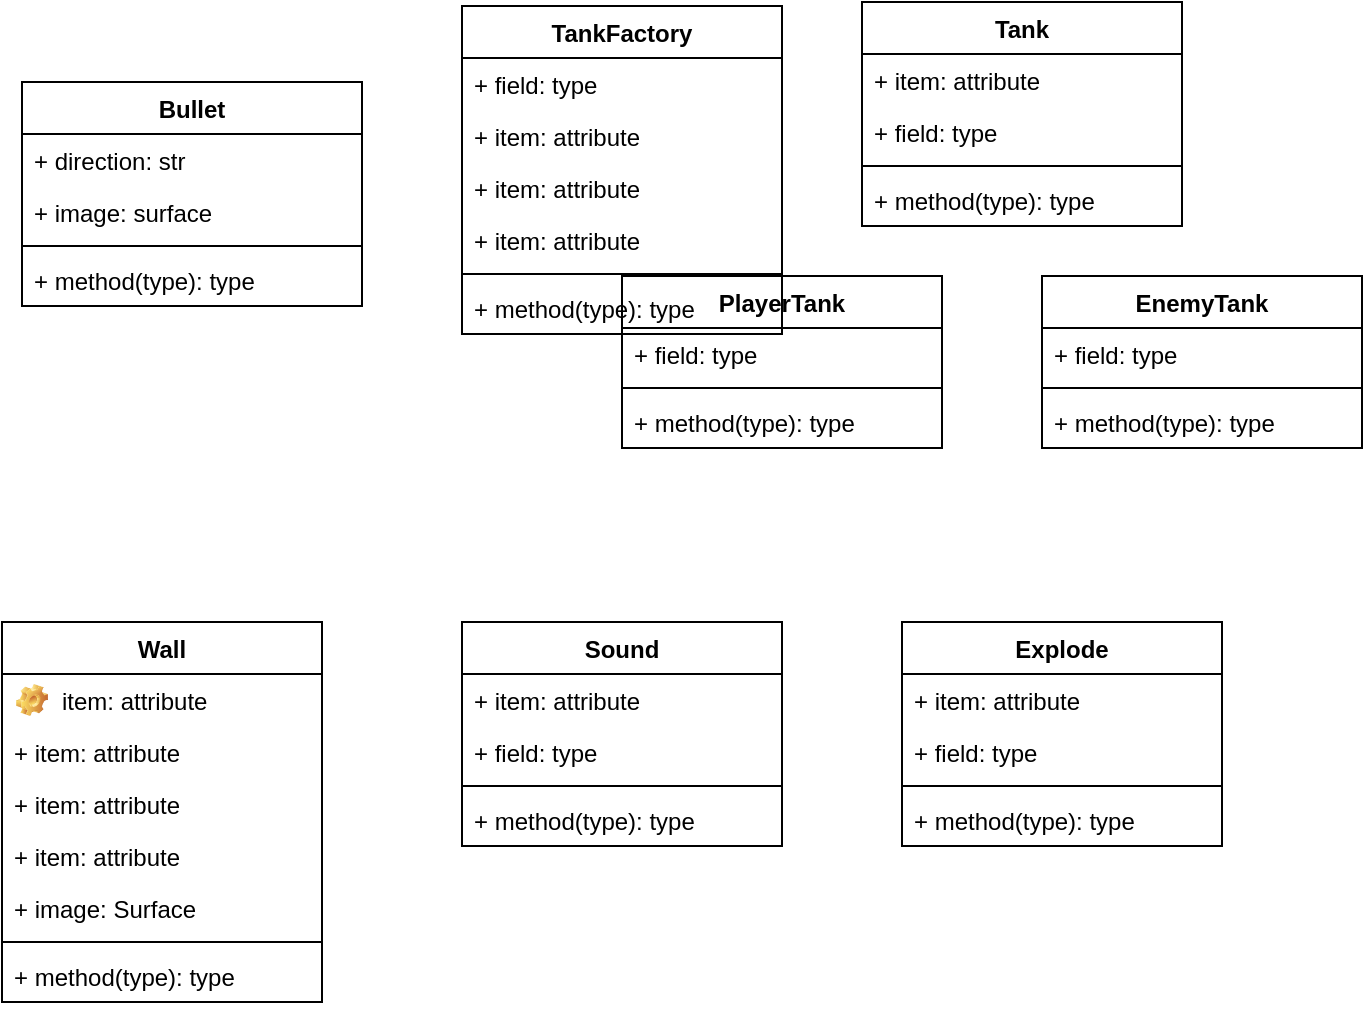 <mxfile version="21.1.7" type="github">
  <diagram id="C5RBs43oDa-KdzZeNtuy" name="Page-1">
    <mxGraphModel dx="1217" dy="515" grid="1" gridSize="10" guides="1" tooltips="1" connect="1" arrows="1" fold="1" page="1" pageScale="1" pageWidth="827" pageHeight="1169" math="0" shadow="0">
      <root>
        <mxCell id="WIyWlLk6GJQsqaUBKTNV-0" />
        <mxCell id="WIyWlLk6GJQsqaUBKTNV-1" parent="WIyWlLk6GJQsqaUBKTNV-0" />
        <mxCell id="DdHkPUrjqIktU2XvRkII-4" value="Bullet" style="swimlane;fontStyle=1;align=center;verticalAlign=top;childLayout=stackLayout;horizontal=1;startSize=26;horizontalStack=0;resizeParent=1;resizeParentMax=0;resizeLast=0;collapsible=1;marginBottom=0;whiteSpace=wrap;html=1;" vertex="1" parent="WIyWlLk6GJQsqaUBKTNV-1">
          <mxGeometry x="80" y="90" width="170" height="112" as="geometry">
            <mxRectangle x="140" y="150" width="70" height="30" as="alternateBounds" />
          </mxGeometry>
        </mxCell>
        <mxCell id="DdHkPUrjqIktU2XvRkII-5" value="+ direction: str&lt;br&gt;" style="text;strokeColor=none;fillColor=none;align=left;verticalAlign=top;spacingLeft=4;spacingRight=4;overflow=hidden;rotatable=0;points=[[0,0.5],[1,0.5]];portConstraint=eastwest;whiteSpace=wrap;html=1;" vertex="1" parent="DdHkPUrjqIktU2XvRkII-4">
          <mxGeometry y="26" width="170" height="26" as="geometry" />
        </mxCell>
        <mxCell id="DdHkPUrjqIktU2XvRkII-9" value="+ image: surface" style="text;strokeColor=none;fillColor=none;align=left;verticalAlign=top;spacingLeft=4;spacingRight=4;overflow=hidden;rotatable=0;points=[[0,0.5],[1,0.5]];portConstraint=eastwest;whiteSpace=wrap;html=1;" vertex="1" parent="DdHkPUrjqIktU2XvRkII-4">
          <mxGeometry y="52" width="170" height="26" as="geometry" />
        </mxCell>
        <mxCell id="DdHkPUrjqIktU2XvRkII-6" value="" style="line;strokeWidth=1;fillColor=none;align=left;verticalAlign=middle;spacingTop=-1;spacingLeft=3;spacingRight=3;rotatable=0;labelPosition=right;points=[];portConstraint=eastwest;strokeColor=inherit;" vertex="1" parent="DdHkPUrjqIktU2XvRkII-4">
          <mxGeometry y="78" width="170" height="8" as="geometry" />
        </mxCell>
        <mxCell id="DdHkPUrjqIktU2XvRkII-7" value="+ method(type): type" style="text;strokeColor=none;fillColor=none;align=left;verticalAlign=top;spacingLeft=4;spacingRight=4;overflow=hidden;rotatable=0;points=[[0,0.5],[1,0.5]];portConstraint=eastwest;whiteSpace=wrap;html=1;" vertex="1" parent="DdHkPUrjqIktU2XvRkII-4">
          <mxGeometry y="86" width="170" height="26" as="geometry" />
        </mxCell>
        <mxCell id="DdHkPUrjqIktU2XvRkII-21" value="Tank" style="swimlane;fontStyle=1;align=center;verticalAlign=top;childLayout=stackLayout;horizontal=1;startSize=26;horizontalStack=0;resizeParent=1;resizeParentMax=0;resizeLast=0;collapsible=1;marginBottom=0;whiteSpace=wrap;html=1;" vertex="1" parent="WIyWlLk6GJQsqaUBKTNV-1">
          <mxGeometry x="500" y="50" width="160" height="112" as="geometry" />
        </mxCell>
        <mxCell id="DdHkPUrjqIktU2XvRkII-59" value="+ item: attribute" style="text;strokeColor=none;fillColor=none;align=left;verticalAlign=top;spacingLeft=4;spacingRight=4;overflow=hidden;rotatable=0;points=[[0,0.5],[1,0.5]];portConstraint=eastwest;whiteSpace=wrap;html=1;" vertex="1" parent="DdHkPUrjqIktU2XvRkII-21">
          <mxGeometry y="26" width="160" height="26" as="geometry" />
        </mxCell>
        <mxCell id="DdHkPUrjqIktU2XvRkII-22" value="+ field: type" style="text;strokeColor=none;fillColor=none;align=left;verticalAlign=top;spacingLeft=4;spacingRight=4;overflow=hidden;rotatable=0;points=[[0,0.5],[1,0.5]];portConstraint=eastwest;whiteSpace=wrap;html=1;" vertex="1" parent="DdHkPUrjqIktU2XvRkII-21">
          <mxGeometry y="52" width="160" height="26" as="geometry" />
        </mxCell>
        <mxCell id="DdHkPUrjqIktU2XvRkII-23" value="" style="line;strokeWidth=1;fillColor=none;align=left;verticalAlign=middle;spacingTop=-1;spacingLeft=3;spacingRight=3;rotatable=0;labelPosition=right;points=[];portConstraint=eastwest;strokeColor=inherit;" vertex="1" parent="DdHkPUrjqIktU2XvRkII-21">
          <mxGeometry y="78" width="160" height="8" as="geometry" />
        </mxCell>
        <mxCell id="DdHkPUrjqIktU2XvRkII-24" value="+ method(type): type" style="text;strokeColor=none;fillColor=none;align=left;verticalAlign=top;spacingLeft=4;spacingRight=4;overflow=hidden;rotatable=0;points=[[0,0.5],[1,0.5]];portConstraint=eastwest;whiteSpace=wrap;html=1;" vertex="1" parent="DdHkPUrjqIktU2XvRkII-21">
          <mxGeometry y="86" width="160" height="26" as="geometry" />
        </mxCell>
        <mxCell id="DdHkPUrjqIktU2XvRkII-25" value="Explode" style="swimlane;fontStyle=1;align=center;verticalAlign=top;childLayout=stackLayout;horizontal=1;startSize=26;horizontalStack=0;resizeParent=1;resizeParentMax=0;resizeLast=0;collapsible=1;marginBottom=0;whiteSpace=wrap;html=1;" vertex="1" parent="WIyWlLk6GJQsqaUBKTNV-1">
          <mxGeometry x="520" y="360" width="160" height="112" as="geometry" />
        </mxCell>
        <mxCell id="DdHkPUrjqIktU2XvRkII-55" value="+ item: attribute" style="text;strokeColor=none;fillColor=none;align=left;verticalAlign=top;spacingLeft=4;spacingRight=4;overflow=hidden;rotatable=0;points=[[0,0.5],[1,0.5]];portConstraint=eastwest;whiteSpace=wrap;html=1;" vertex="1" parent="DdHkPUrjqIktU2XvRkII-25">
          <mxGeometry y="26" width="160" height="26" as="geometry" />
        </mxCell>
        <mxCell id="DdHkPUrjqIktU2XvRkII-26" value="+ field: type" style="text;strokeColor=none;fillColor=none;align=left;verticalAlign=top;spacingLeft=4;spacingRight=4;overflow=hidden;rotatable=0;points=[[0,0.5],[1,0.5]];portConstraint=eastwest;whiteSpace=wrap;html=1;" vertex="1" parent="DdHkPUrjqIktU2XvRkII-25">
          <mxGeometry y="52" width="160" height="26" as="geometry" />
        </mxCell>
        <mxCell id="DdHkPUrjqIktU2XvRkII-27" value="" style="line;strokeWidth=1;fillColor=none;align=left;verticalAlign=middle;spacingTop=-1;spacingLeft=3;spacingRight=3;rotatable=0;labelPosition=right;points=[];portConstraint=eastwest;strokeColor=inherit;" vertex="1" parent="DdHkPUrjqIktU2XvRkII-25">
          <mxGeometry y="78" width="160" height="8" as="geometry" />
        </mxCell>
        <mxCell id="DdHkPUrjqIktU2XvRkII-28" value="+ method(type): type" style="text;strokeColor=none;fillColor=none;align=left;verticalAlign=top;spacingLeft=4;spacingRight=4;overflow=hidden;rotatable=0;points=[[0,0.5],[1,0.5]];portConstraint=eastwest;whiteSpace=wrap;html=1;" vertex="1" parent="DdHkPUrjqIktU2XvRkII-25">
          <mxGeometry y="86" width="160" height="26" as="geometry" />
        </mxCell>
        <mxCell id="DdHkPUrjqIktU2XvRkII-29" value="Sound" style="swimlane;fontStyle=1;align=center;verticalAlign=top;childLayout=stackLayout;horizontal=1;startSize=26;horizontalStack=0;resizeParent=1;resizeParentMax=0;resizeLast=0;collapsible=1;marginBottom=0;whiteSpace=wrap;html=1;" vertex="1" parent="WIyWlLk6GJQsqaUBKTNV-1">
          <mxGeometry x="300" y="360" width="160" height="112" as="geometry" />
        </mxCell>
        <mxCell id="DdHkPUrjqIktU2XvRkII-54" value="+ item: attribute" style="text;strokeColor=none;fillColor=none;align=left;verticalAlign=top;spacingLeft=4;spacingRight=4;overflow=hidden;rotatable=0;points=[[0,0.5],[1,0.5]];portConstraint=eastwest;whiteSpace=wrap;html=1;" vertex="1" parent="DdHkPUrjqIktU2XvRkII-29">
          <mxGeometry y="26" width="160" height="26" as="geometry" />
        </mxCell>
        <mxCell id="DdHkPUrjqIktU2XvRkII-30" value="+ field: type" style="text;strokeColor=none;fillColor=none;align=left;verticalAlign=top;spacingLeft=4;spacingRight=4;overflow=hidden;rotatable=0;points=[[0,0.5],[1,0.5]];portConstraint=eastwest;whiteSpace=wrap;html=1;" vertex="1" parent="DdHkPUrjqIktU2XvRkII-29">
          <mxGeometry y="52" width="160" height="26" as="geometry" />
        </mxCell>
        <mxCell id="DdHkPUrjqIktU2XvRkII-31" value="" style="line;strokeWidth=1;fillColor=none;align=left;verticalAlign=middle;spacingTop=-1;spacingLeft=3;spacingRight=3;rotatable=0;labelPosition=right;points=[];portConstraint=eastwest;strokeColor=inherit;" vertex="1" parent="DdHkPUrjqIktU2XvRkII-29">
          <mxGeometry y="78" width="160" height="8" as="geometry" />
        </mxCell>
        <mxCell id="DdHkPUrjqIktU2XvRkII-32" value="+ method(type): type" style="text;strokeColor=none;fillColor=none;align=left;verticalAlign=top;spacingLeft=4;spacingRight=4;overflow=hidden;rotatable=0;points=[[0,0.5],[1,0.5]];portConstraint=eastwest;whiteSpace=wrap;html=1;" vertex="1" parent="DdHkPUrjqIktU2XvRkII-29">
          <mxGeometry y="86" width="160" height="26" as="geometry" />
        </mxCell>
        <mxCell id="DdHkPUrjqIktU2XvRkII-33" value="EnemyTank" style="swimlane;fontStyle=1;align=center;verticalAlign=top;childLayout=stackLayout;horizontal=1;startSize=26;horizontalStack=0;resizeParent=1;resizeParentMax=0;resizeLast=0;collapsible=1;marginBottom=0;whiteSpace=wrap;html=1;" vertex="1" parent="WIyWlLk6GJQsqaUBKTNV-1">
          <mxGeometry x="590" y="187" width="160" height="86" as="geometry" />
        </mxCell>
        <mxCell id="DdHkPUrjqIktU2XvRkII-34" value="+ field: type" style="text;strokeColor=none;fillColor=none;align=left;verticalAlign=top;spacingLeft=4;spacingRight=4;overflow=hidden;rotatable=0;points=[[0,0.5],[1,0.5]];portConstraint=eastwest;whiteSpace=wrap;html=1;" vertex="1" parent="DdHkPUrjqIktU2XvRkII-33">
          <mxGeometry y="26" width="160" height="26" as="geometry" />
        </mxCell>
        <mxCell id="DdHkPUrjqIktU2XvRkII-35" value="" style="line;strokeWidth=1;fillColor=none;align=left;verticalAlign=middle;spacingTop=-1;spacingLeft=3;spacingRight=3;rotatable=0;labelPosition=right;points=[];portConstraint=eastwest;strokeColor=inherit;" vertex="1" parent="DdHkPUrjqIktU2XvRkII-33">
          <mxGeometry y="52" width="160" height="8" as="geometry" />
        </mxCell>
        <mxCell id="DdHkPUrjqIktU2XvRkII-36" value="+ method(type): type" style="text;strokeColor=none;fillColor=none;align=left;verticalAlign=top;spacingLeft=4;spacingRight=4;overflow=hidden;rotatable=0;points=[[0,0.5],[1,0.5]];portConstraint=eastwest;whiteSpace=wrap;html=1;" vertex="1" parent="DdHkPUrjqIktU2XvRkII-33">
          <mxGeometry y="60" width="160" height="26" as="geometry" />
        </mxCell>
        <mxCell id="DdHkPUrjqIktU2XvRkII-37" value="PlayerTank" style="swimlane;fontStyle=1;align=center;verticalAlign=top;childLayout=stackLayout;horizontal=1;startSize=26;horizontalStack=0;resizeParent=1;resizeParentMax=0;resizeLast=0;collapsible=1;marginBottom=0;whiteSpace=wrap;html=1;" vertex="1" parent="WIyWlLk6GJQsqaUBKTNV-1">
          <mxGeometry x="380" y="187" width="160" height="86" as="geometry" />
        </mxCell>
        <mxCell id="DdHkPUrjqIktU2XvRkII-38" value="+ field: type" style="text;strokeColor=none;fillColor=none;align=left;verticalAlign=top;spacingLeft=4;spacingRight=4;overflow=hidden;rotatable=0;points=[[0,0.5],[1,0.5]];portConstraint=eastwest;whiteSpace=wrap;html=1;" vertex="1" parent="DdHkPUrjqIktU2XvRkII-37">
          <mxGeometry y="26" width="160" height="26" as="geometry" />
        </mxCell>
        <mxCell id="DdHkPUrjqIktU2XvRkII-39" value="" style="line;strokeWidth=1;fillColor=none;align=left;verticalAlign=middle;spacingTop=-1;spacingLeft=3;spacingRight=3;rotatable=0;labelPosition=right;points=[];portConstraint=eastwest;strokeColor=inherit;" vertex="1" parent="DdHkPUrjqIktU2XvRkII-37">
          <mxGeometry y="52" width="160" height="8" as="geometry" />
        </mxCell>
        <mxCell id="DdHkPUrjqIktU2XvRkII-40" value="+ method(type): type" style="text;strokeColor=none;fillColor=none;align=left;verticalAlign=top;spacingLeft=4;spacingRight=4;overflow=hidden;rotatable=0;points=[[0,0.5],[1,0.5]];portConstraint=eastwest;whiteSpace=wrap;html=1;" vertex="1" parent="DdHkPUrjqIktU2XvRkII-37">
          <mxGeometry y="60" width="160" height="26" as="geometry" />
        </mxCell>
        <mxCell id="DdHkPUrjqIktU2XvRkII-41" value="Wall" style="swimlane;fontStyle=1;align=center;verticalAlign=top;childLayout=stackLayout;horizontal=1;startSize=26;horizontalStack=0;resizeParent=1;resizeParentMax=0;resizeLast=0;collapsible=1;marginBottom=0;whiteSpace=wrap;html=1;" vertex="1" parent="WIyWlLk6GJQsqaUBKTNV-1">
          <mxGeometry x="70" y="360" width="160" height="190" as="geometry" />
        </mxCell>
        <mxCell id="DdHkPUrjqIktU2XvRkII-49" value="item: attribute" style="label;fontStyle=0;strokeColor=none;fillColor=none;align=left;verticalAlign=top;overflow=hidden;spacingLeft=28;spacingRight=4;rotatable=0;points=[[0,0.5],[1,0.5]];portConstraint=eastwest;imageWidth=16;imageHeight=16;whiteSpace=wrap;html=1;image=img/clipart/Gear_128x128.png" vertex="1" parent="DdHkPUrjqIktU2XvRkII-41">
          <mxGeometry y="26" width="160" height="26" as="geometry" />
        </mxCell>
        <mxCell id="DdHkPUrjqIktU2XvRkII-50" value="+ item: attribute" style="text;strokeColor=none;fillColor=none;align=left;verticalAlign=top;spacingLeft=4;spacingRight=4;overflow=hidden;rotatable=0;points=[[0,0.5],[1,0.5]];portConstraint=eastwest;whiteSpace=wrap;html=1;" vertex="1" parent="DdHkPUrjqIktU2XvRkII-41">
          <mxGeometry y="52" width="160" height="26" as="geometry" />
        </mxCell>
        <mxCell id="DdHkPUrjqIktU2XvRkII-52" value="+ item: attribute" style="text;strokeColor=none;fillColor=none;align=left;verticalAlign=top;spacingLeft=4;spacingRight=4;overflow=hidden;rotatable=0;points=[[0,0.5],[1,0.5]];portConstraint=eastwest;whiteSpace=wrap;html=1;" vertex="1" parent="DdHkPUrjqIktU2XvRkII-41">
          <mxGeometry y="78" width="160" height="26" as="geometry" />
        </mxCell>
        <mxCell id="DdHkPUrjqIktU2XvRkII-53" value="+ item: attribute" style="text;strokeColor=none;fillColor=none;align=left;verticalAlign=top;spacingLeft=4;spacingRight=4;overflow=hidden;rotatable=0;points=[[0,0.5],[1,0.5]];portConstraint=eastwest;whiteSpace=wrap;html=1;" vertex="1" parent="DdHkPUrjqIktU2XvRkII-41">
          <mxGeometry y="104" width="160" height="26" as="geometry" />
        </mxCell>
        <mxCell id="DdHkPUrjqIktU2XvRkII-42" value="+ image: Surface" style="text;strokeColor=none;fillColor=none;align=left;verticalAlign=top;spacingLeft=4;spacingRight=4;overflow=hidden;rotatable=0;points=[[0,0.5],[1,0.5]];portConstraint=eastwest;whiteSpace=wrap;html=1;" vertex="1" parent="DdHkPUrjqIktU2XvRkII-41">
          <mxGeometry y="130" width="160" height="26" as="geometry" />
        </mxCell>
        <mxCell id="DdHkPUrjqIktU2XvRkII-43" value="" style="line;strokeWidth=1;fillColor=none;align=left;verticalAlign=middle;spacingTop=-1;spacingLeft=3;spacingRight=3;rotatable=0;labelPosition=right;points=[];portConstraint=eastwest;strokeColor=inherit;" vertex="1" parent="DdHkPUrjqIktU2XvRkII-41">
          <mxGeometry y="156" width="160" height="8" as="geometry" />
        </mxCell>
        <mxCell id="DdHkPUrjqIktU2XvRkII-44" value="+ method(type): type" style="text;strokeColor=none;fillColor=none;align=left;verticalAlign=top;spacingLeft=4;spacingRight=4;overflow=hidden;rotatable=0;points=[[0,0.5],[1,0.5]];portConstraint=eastwest;whiteSpace=wrap;html=1;" vertex="1" parent="DdHkPUrjqIktU2XvRkII-41">
          <mxGeometry y="164" width="160" height="26" as="geometry" />
        </mxCell>
        <mxCell id="DdHkPUrjqIktU2XvRkII-45" value="TankFactory" style="swimlane;fontStyle=1;align=center;verticalAlign=top;childLayout=stackLayout;horizontal=1;startSize=26;horizontalStack=0;resizeParent=1;resizeParentMax=0;resizeLast=0;collapsible=1;marginBottom=0;whiteSpace=wrap;html=1;" vertex="1" parent="WIyWlLk6GJQsqaUBKTNV-1">
          <mxGeometry x="300" y="52" width="160" height="164" as="geometry" />
        </mxCell>
        <mxCell id="DdHkPUrjqIktU2XvRkII-46" value="+ field: type" style="text;strokeColor=none;fillColor=none;align=left;verticalAlign=top;spacingLeft=4;spacingRight=4;overflow=hidden;rotatable=0;points=[[0,0.5],[1,0.5]];portConstraint=eastwest;whiteSpace=wrap;html=1;" vertex="1" parent="DdHkPUrjqIktU2XvRkII-45">
          <mxGeometry y="26" width="160" height="26" as="geometry" />
        </mxCell>
        <mxCell id="DdHkPUrjqIktU2XvRkII-57" value="+ item: attribute" style="text;strokeColor=none;fillColor=none;align=left;verticalAlign=top;spacingLeft=4;spacingRight=4;overflow=hidden;rotatable=0;points=[[0,0.5],[1,0.5]];portConstraint=eastwest;whiteSpace=wrap;html=1;" vertex="1" parent="DdHkPUrjqIktU2XvRkII-45">
          <mxGeometry y="52" width="160" height="26" as="geometry" />
        </mxCell>
        <mxCell id="DdHkPUrjqIktU2XvRkII-58" value="+ item: attribute" style="text;strokeColor=none;fillColor=none;align=left;verticalAlign=top;spacingLeft=4;spacingRight=4;overflow=hidden;rotatable=0;points=[[0,0.5],[1,0.5]];portConstraint=eastwest;whiteSpace=wrap;html=1;" vertex="1" parent="DdHkPUrjqIktU2XvRkII-45">
          <mxGeometry y="78" width="160" height="26" as="geometry" />
        </mxCell>
        <mxCell id="DdHkPUrjqIktU2XvRkII-56" value="+ item: attribute" style="text;strokeColor=none;fillColor=none;align=left;verticalAlign=top;spacingLeft=4;spacingRight=4;overflow=hidden;rotatable=0;points=[[0,0.5],[1,0.5]];portConstraint=eastwest;whiteSpace=wrap;html=1;" vertex="1" parent="DdHkPUrjqIktU2XvRkII-45">
          <mxGeometry y="104" width="160" height="26" as="geometry" />
        </mxCell>
        <mxCell id="DdHkPUrjqIktU2XvRkII-47" value="" style="line;strokeWidth=1;fillColor=none;align=left;verticalAlign=middle;spacingTop=-1;spacingLeft=3;spacingRight=3;rotatable=0;labelPosition=right;points=[];portConstraint=eastwest;strokeColor=inherit;" vertex="1" parent="DdHkPUrjqIktU2XvRkII-45">
          <mxGeometry y="130" width="160" height="8" as="geometry" />
        </mxCell>
        <mxCell id="DdHkPUrjqIktU2XvRkII-48" value="+ method(type): type" style="text;strokeColor=none;fillColor=none;align=left;verticalAlign=top;spacingLeft=4;spacingRight=4;overflow=hidden;rotatable=0;points=[[0,0.5],[1,0.5]];portConstraint=eastwest;whiteSpace=wrap;html=1;" vertex="1" parent="DdHkPUrjqIktU2XvRkII-45">
          <mxGeometry y="138" width="160" height="26" as="geometry" />
        </mxCell>
      </root>
    </mxGraphModel>
  </diagram>
</mxfile>
